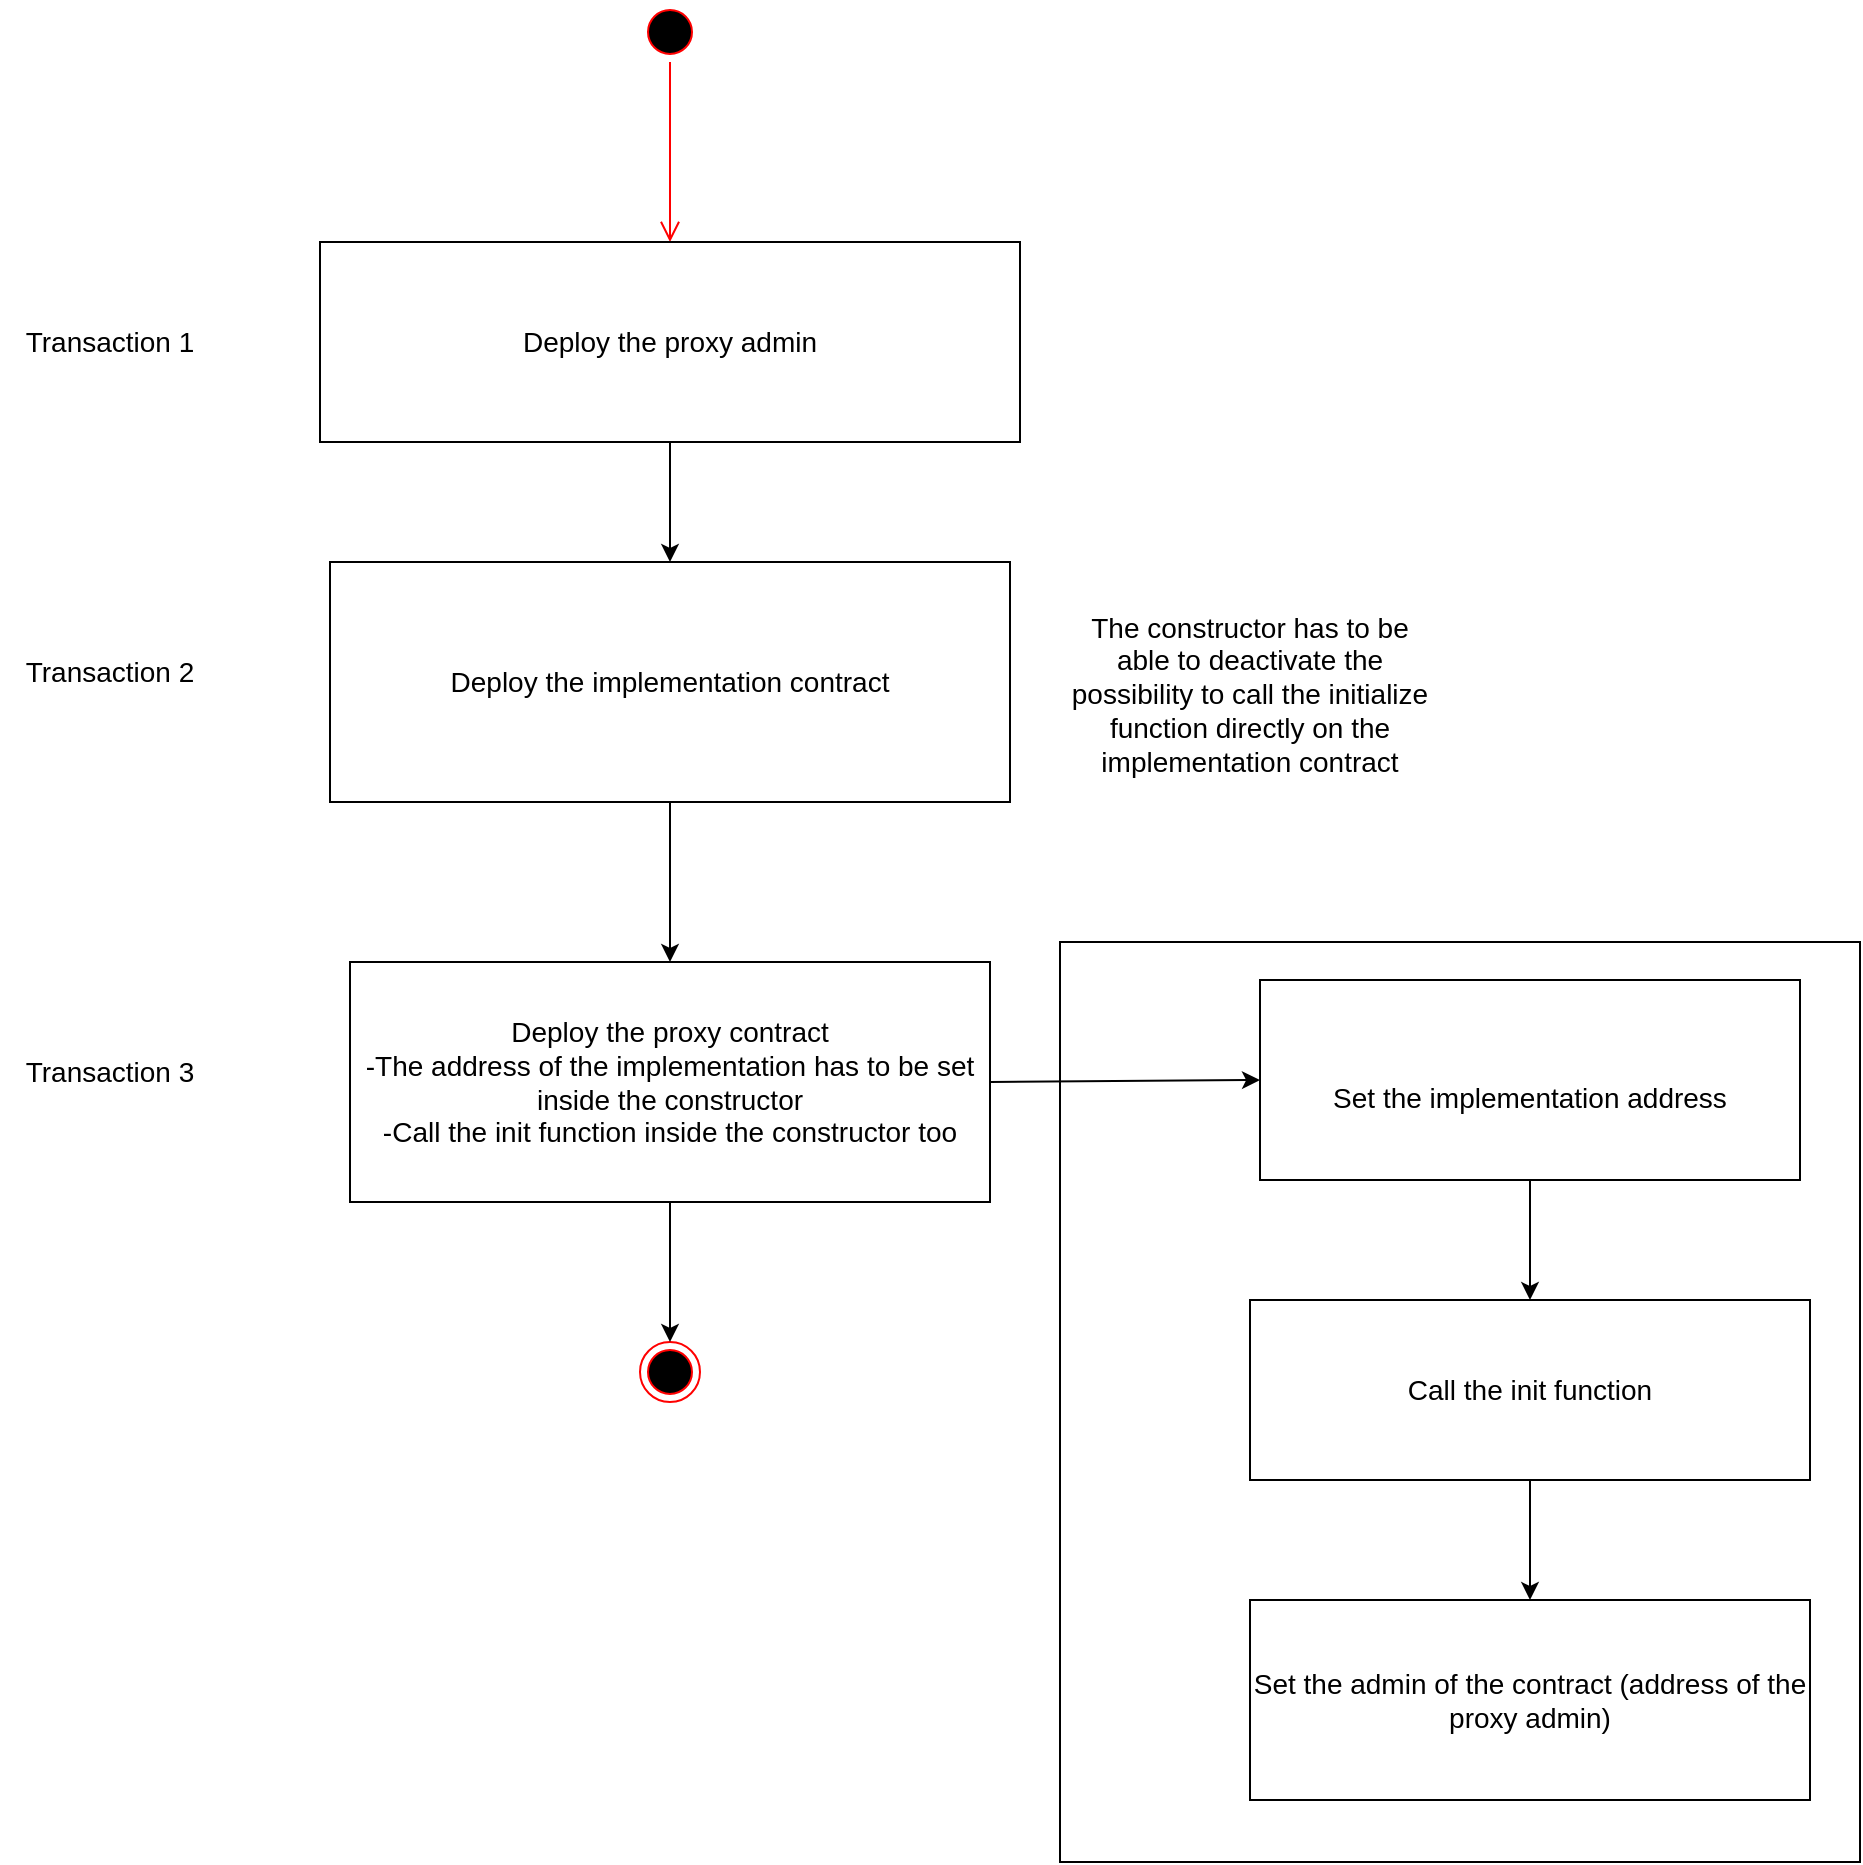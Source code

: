 <mxfile version="20.6.2" type="device" pages="3"><diagram id="PNtPjILx6uK7eWHFa_57" name="Page-1"><mxGraphModel dx="890" dy="1518" grid="1" gridSize="10" guides="1" tooltips="1" connect="1" arrows="1" fold="1" page="1" pageScale="1" pageWidth="1100" pageHeight="850" math="0" shadow="0"><root><mxCell id="0"/><mxCell id="1" parent="0"/><mxCell id="V5XaZu6D1TvHGSyfBwa5-30" value="" style="rounded=0;whiteSpace=wrap;html=1;fontSize=14;" parent="1" vertex="1"><mxGeometry x="690" y="460" width="400" height="460" as="geometry"/></mxCell><mxCell id="V5XaZu6D1TvHGSyfBwa5-3" value="Deploy the implementation contract" style="rounded=0;whiteSpace=wrap;html=1;fontSize=14;" parent="1" vertex="1"><mxGeometry x="325" y="270" width="340" height="120" as="geometry"/></mxCell><mxCell id="V5XaZu6D1TvHGSyfBwa5-6" value="Deploy the proxy contract&lt;br style=&quot;font-size: 14px;&quot;&gt;-The address of the implementation has to be set inside the constructor&lt;br style=&quot;font-size: 14px;&quot;&gt;-Call the init function inside the constructor too" style="rounded=0;whiteSpace=wrap;html=1;fontSize=14;" parent="1" vertex="1"><mxGeometry x="335" y="470" width="320" height="120" as="geometry"/></mxCell><mxCell id="V5XaZu6D1TvHGSyfBwa5-8" value="" style="endArrow=classic;html=1;rounded=0;entryX=0.5;entryY=0;entryDx=0;entryDy=0;fontSize=14;" parent="1" source="V5XaZu6D1TvHGSyfBwa5-3" target="V5XaZu6D1TvHGSyfBwa5-6" edge="1"><mxGeometry width="50" height="50" relative="1" as="geometry"><mxPoint x="520" y="280" as="sourcePoint"/><mxPoint x="570" y="230" as="targetPoint"/></mxGeometry></mxCell><mxCell id="V5XaZu6D1TvHGSyfBwa5-9" value="" style="ellipse;html=1;shape=startState;fillColor=#000000;strokeColor=#ff0000;fontSize=14;" parent="1" vertex="1"><mxGeometry x="480" y="-10" width="30" height="30" as="geometry"/></mxCell><mxCell id="V5XaZu6D1TvHGSyfBwa5-10" value="" style="edgeStyle=orthogonalEdgeStyle;html=1;verticalAlign=bottom;endArrow=open;endSize=8;strokeColor=#ff0000;rounded=0;fontSize=14;" parent="1" source="V5XaZu6D1TvHGSyfBwa5-9" target="V5XaZu6D1TvHGSyfBwa5-12" edge="1"><mxGeometry relative="1" as="geometry"><mxPoint x="490" y="80" as="targetPoint"/><Array as="points"/></mxGeometry></mxCell><mxCell id="V5XaZu6D1TvHGSyfBwa5-12" value="Deploy the proxy admin" style="rounded=0;whiteSpace=wrap;html=1;fontSize=14;" parent="1" vertex="1"><mxGeometry x="320" y="110" width="350" height="100" as="geometry"/></mxCell><mxCell id="V5XaZu6D1TvHGSyfBwa5-13" value="" style="endArrow=classic;html=1;rounded=0;exitX=0.5;exitY=1;exitDx=0;exitDy=0;entryX=0.5;entryY=0;entryDx=0;entryDy=0;fontSize=14;" parent="1" source="V5XaZu6D1TvHGSyfBwa5-12" target="V5XaZu6D1TvHGSyfBwa5-3" edge="1"><mxGeometry width="50" height="50" relative="1" as="geometry"><mxPoint x="790" y="280" as="sourcePoint"/><mxPoint x="840" y="230" as="targetPoint"/></mxGeometry></mxCell><mxCell id="V5XaZu6D1TvHGSyfBwa5-16" value="Transaction 1" style="text;html=1;strokeColor=none;fillColor=none;align=center;verticalAlign=middle;whiteSpace=wrap;rounded=0;fontSize=14;" parent="1" vertex="1"><mxGeometry x="160" y="145" width="110" height="30" as="geometry"/></mxCell><mxCell id="V5XaZu6D1TvHGSyfBwa5-17" value="Transaction 2" style="text;html=1;strokeColor=none;fillColor=none;align=center;verticalAlign=middle;whiteSpace=wrap;rounded=0;fontSize=14;" parent="1" vertex="1"><mxGeometry x="160" y="310" width="110" height="30" as="geometry"/></mxCell><mxCell id="V5XaZu6D1TvHGSyfBwa5-18" value="Transaction 3" style="text;html=1;strokeColor=none;fillColor=none;align=center;verticalAlign=middle;whiteSpace=wrap;rounded=0;fontSize=14;" parent="1" vertex="1"><mxGeometry x="160" y="510" width="110" height="30" as="geometry"/></mxCell><mxCell id="V5XaZu6D1TvHGSyfBwa5-19" value="The constructor has to be able to deactivate the possibility to call the initialize function directly on the implementation contract" style="text;html=1;strokeColor=none;fillColor=none;align=center;verticalAlign=middle;whiteSpace=wrap;rounded=0;fontSize=14;" parent="1" vertex="1"><mxGeometry x="690" y="290" width="190" height="91" as="geometry"/></mxCell><mxCell id="V5XaZu6D1TvHGSyfBwa5-20" value="" style="ellipse;html=1;shape=endState;fillColor=#000000;strokeColor=#ff0000;fontSize=14;" parent="1" vertex="1"><mxGeometry x="480" y="660" width="30" height="30" as="geometry"/></mxCell><mxCell id="V5XaZu6D1TvHGSyfBwa5-21" value="" style="endArrow=classic;html=1;rounded=0;exitX=0.5;exitY=1;exitDx=0;exitDy=0;fontSize=14;" parent="1" source="V5XaZu6D1TvHGSyfBwa5-6" target="V5XaZu6D1TvHGSyfBwa5-20" edge="1"><mxGeometry width="50" height="50" relative="1" as="geometry"><mxPoint x="620" y="650" as="sourcePoint"/><mxPoint x="495" y="650" as="targetPoint"/></mxGeometry></mxCell><mxCell id="V5XaZu6D1TvHGSyfBwa5-23" value="&lt;br&gt;Set the implementation address" style="rounded=0;whiteSpace=wrap;html=1;fontSize=14;" parent="1" vertex="1"><mxGeometry x="790" y="479" width="270" height="100" as="geometry"/></mxCell><mxCell id="V5XaZu6D1TvHGSyfBwa5-24" value="" style="endArrow=classic;html=1;rounded=0;fontSize=14;exitX=1;exitY=0.5;exitDx=0;exitDy=0;entryX=0;entryY=0.5;entryDx=0;entryDy=0;" parent="1" source="V5XaZu6D1TvHGSyfBwa5-6" target="V5XaZu6D1TvHGSyfBwa5-23" edge="1"><mxGeometry width="50" height="50" relative="1" as="geometry"><mxPoint x="700" y="560" as="sourcePoint"/><mxPoint x="750" y="530" as="targetPoint"/></mxGeometry></mxCell><mxCell id="V5XaZu6D1TvHGSyfBwa5-26" value="Call the init function" style="rounded=0;whiteSpace=wrap;html=1;fontSize=14;" parent="1" vertex="1"><mxGeometry x="785" y="639" width="280" height="90" as="geometry"/></mxCell><mxCell id="V5XaZu6D1TvHGSyfBwa5-27" value="Set the admin of the contract (address of the proxy admin)" style="rounded=0;whiteSpace=wrap;html=1;fontSize=14;" parent="1" vertex="1"><mxGeometry x="785" y="789" width="280" height="100" as="geometry"/></mxCell><mxCell id="V5XaZu6D1TvHGSyfBwa5-28" value="" style="endArrow=classic;html=1;rounded=0;fontSize=14;exitX=0.5;exitY=1;exitDx=0;exitDy=0;entryX=0.5;entryY=0;entryDx=0;entryDy=0;" parent="1" source="V5XaZu6D1TvHGSyfBwa5-23" target="V5XaZu6D1TvHGSyfBwa5-26" edge="1"><mxGeometry width="50" height="50" relative="1" as="geometry"><mxPoint x="1030" y="649" as="sourcePoint"/><mxPoint x="1080" y="599" as="targetPoint"/></mxGeometry></mxCell><mxCell id="V5XaZu6D1TvHGSyfBwa5-29" value="" style="endArrow=classic;html=1;rounded=0;fontSize=14;exitX=0.5;exitY=1;exitDx=0;exitDy=0;" parent="1" source="V5XaZu6D1TvHGSyfBwa5-26" target="V5XaZu6D1TvHGSyfBwa5-27" edge="1"><mxGeometry width="50" height="50" relative="1" as="geometry"><mxPoint x="990" y="789" as="sourcePoint"/><mxPoint x="1040" y="739" as="targetPoint"/></mxGeometry></mxCell></root></mxGraphModel></diagram><diagram id="PcCqUsOerY7zCuuugxDV" name="proxy_base"><mxGraphModel dx="890" dy="668" grid="1" gridSize="10" guides="1" tooltips="1" connect="1" arrows="1" fold="1" page="1" pageScale="1" pageWidth="2336" pageHeight="1654" math="0" shadow="0"><root><mxCell id="0"/><mxCell id="1" parent="0"/><mxCell id="_psrCz1eLWPPNbnUr2_U-1" value="Proxy contract" style="rounded=0;whiteSpace=wrap;html=1;fontSize=19;" parent="1" vertex="1"><mxGeometry x="220" y="220" width="120" height="60" as="geometry"/></mxCell><mxCell id="0_sv4TpOEymH_h8FAaTZ-1" value="Implementation" style="rounded=0;whiteSpace=wrap;html=1;fontSize=19;" parent="1" vertex="1"><mxGeometry x="490" y="210" width="170" height="80" as="geometry"/></mxCell><mxCell id="0_sv4TpOEymH_h8FAaTZ-3" value="" style="endArrow=classic;html=1;rounded=0;exitX=1;exitY=0.5;exitDx=0;exitDy=0;entryX=0;entryY=0.5;entryDx=0;entryDy=0;fontSize=19;" parent="1" source="_psrCz1eLWPPNbnUr2_U-1" target="0_sv4TpOEymH_h8FAaTZ-1" edge="1"><mxGeometry width="50" height="50" relative="1" as="geometry"><mxPoint x="410" y="230" as="sourcePoint"/><mxPoint x="460" y="180" as="targetPoint"/></mxGeometry></mxCell><mxCell id="0_sv4TpOEymH_h8FAaTZ-11" value="delegatecall" style="edgeLabel;html=1;align=center;verticalAlign=middle;resizable=0;points=[];fontSize=19;" parent="0_sv4TpOEymH_h8FAaTZ-3" vertex="1" connectable="0"><mxGeometry x="-0.207" y="3" relative="1" as="geometry"><mxPoint x="1" as="offset"/></mxGeometry></mxCell><mxCell id="0_sv4TpOEymH_h8FAaTZ-8" value="Sender" style="shape=umlActor;verticalLabelPosition=bottom;verticalAlign=top;html=1;outlineConnect=0;fontSize=19;" parent="1" vertex="1"><mxGeometry x="50" y="220" width="30" height="60" as="geometry"/></mxCell><mxCell id="0_sv4TpOEymH_h8FAaTZ-9" value="" style="endArrow=classic;html=1;rounded=0;exitX=0.5;exitY=0.5;exitDx=0;exitDy=0;exitPerimeter=0;fontSize=19;" parent="1" source="0_sv4TpOEymH_h8FAaTZ-8" target="_psrCz1eLWPPNbnUr2_U-1" edge="1"><mxGeometry width="50" height="50" relative="1" as="geometry"><mxPoint x="140" y="280" as="sourcePoint"/><mxPoint x="190" y="230" as="targetPoint"/></mxGeometry></mxCell><mxCell id="0_sv4TpOEymH_h8FAaTZ-10" value="call" style="edgeLabel;html=1;align=center;verticalAlign=middle;resizable=0;points=[];fontSize=19;" parent="0_sv4TpOEymH_h8FAaTZ-9" vertex="1" connectable="0"><mxGeometry x="0.374" y="2" relative="1" as="geometry"><mxPoint as="offset"/></mxGeometry></mxCell></root></mxGraphModel></diagram><diagram name="proxy_upgrade" id="bW216HU7mcLFkvjtBLoi"><mxGraphModel dx="890" dy="668" grid="1" gridSize="10" guides="1" tooltips="1" connect="1" arrows="1" fold="1" page="1" pageScale="1" pageWidth="2336" pageHeight="1654" math="0" shadow="0"><root><mxCell id="mnYaMayZ1JCgeCkfx8OD-0"/><mxCell id="mnYaMayZ1JCgeCkfx8OD-1" parent="mnYaMayZ1JCgeCkfx8OD-0"/><mxCell id="mnYaMayZ1JCgeCkfx8OD-2" value="Proxy contract" style="rounded=0;whiteSpace=wrap;html=1;fontSize=18;" vertex="1" parent="mnYaMayZ1JCgeCkfx8OD-1"><mxGeometry x="250" y="210" width="170" height="60" as="geometry"/></mxCell><mxCell id="mnYaMayZ1JCgeCkfx8OD-3" value="Implementation V1" style="rounded=0;whiteSpace=wrap;html=1;fontSize=18;" vertex="1" parent="mnYaMayZ1JCgeCkfx8OD-1"><mxGeometry x="490" y="200" width="170" height="80" as="geometry"/></mxCell><mxCell id="_A6WjO_K2UIuYfANr27L-0" value="Implementation V2" style="rounded=0;whiteSpace=wrap;html=1;fontSize=18;" vertex="1" parent="mnYaMayZ1JCgeCkfx8OD-1"><mxGeometry x="490" y="390" width="170" height="80" as="geometry"/></mxCell><mxCell id="_A6WjO_K2UIuYfANr27L-5" value="Admin" style="shape=umlActor;verticalLabelPosition=bottom;verticalAlign=top;html=1;outlineConnect=0;fontSize=18;" vertex="1" parent="mnYaMayZ1JCgeCkfx8OD-1"><mxGeometry x="40" y="210" width="30" height="60" as="geometry"/></mxCell><mxCell id="_A6WjO_K2UIuYfANr27L-6" value="" style="endArrow=classic;html=1;rounded=0;fontSize=18;" edge="1" parent="mnYaMayZ1JCgeCkfx8OD-1" source="_A6WjO_K2UIuYfANr27L-5" target="mnYaMayZ1JCgeCkfx8OD-2"><mxGeometry width="50" height="50" relative="1" as="geometry"><mxPoint x="90" y="290" as="sourcePoint"/><mxPoint x="140" y="240" as="targetPoint"/></mxGeometry></mxCell><mxCell id="_A6WjO_K2UIuYfANr27L-7" value="Upgrade" style="edgeLabel;html=1;align=center;verticalAlign=middle;resizable=0;points=[];fontSize=18;" vertex="1" connectable="0" parent="_A6WjO_K2UIuYfANr27L-6"><mxGeometry x="0.2" y="4" relative="1" as="geometry"><mxPoint as="offset"/></mxGeometry></mxCell><mxCell id="_A6WjO_K2UIuYfANr27L-8" value="" style="endArrow=classic;html=1;rounded=0;entryX=0;entryY=0.5;entryDx=0;entryDy=0;fontSize=18;" edge="1" parent="mnYaMayZ1JCgeCkfx8OD-1" source="mnYaMayZ1JCgeCkfx8OD-2" target="_A6WjO_K2UIuYfANr27L-0"><mxGeometry width="50" height="50" relative="1" as="geometry"><mxPoint x="350" y="260" as="sourcePoint"/><mxPoint x="500" y="260" as="targetPoint"/></mxGeometry></mxCell><mxCell id="_A6WjO_K2UIuYfANr27L-9" value="" style="endArrow=none;dashed=1;html=1;dashPattern=1 3;strokeWidth=2;rounded=0;fontSize=18;exitX=1;exitY=0.5;exitDx=0;exitDy=0;" edge="1" parent="mnYaMayZ1JCgeCkfx8OD-1" source="mnYaMayZ1JCgeCkfx8OD-2" target="mnYaMayZ1JCgeCkfx8OD-3"><mxGeometry width="50" height="50" relative="1" as="geometry"><mxPoint x="390" y="290" as="sourcePoint"/><mxPoint x="440" y="240" as="targetPoint"/></mxGeometry></mxCell></root></mxGraphModel></diagram></mxfile>
